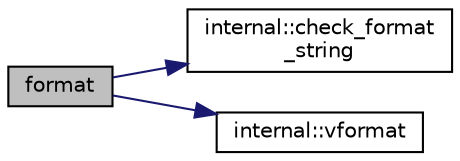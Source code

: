 digraph "format"
{
  edge [fontname="Helvetica",fontsize="10",labelfontname="Helvetica",labelfontsize="10"];
  node [fontname="Helvetica",fontsize="10",shape=record];
  rankdir="LR";
  Node1 [label="format",height=0.2,width=0.4,color="black", fillcolor="grey75", style="filled" fontcolor="black"];
  Node1 -> Node2 [color="midnightblue",fontsize="10",style="solid",fontname="Helvetica"];
  Node2 [label="internal::check_format\l_string",height=0.2,width=0.4,color="black", fillcolor="white", style="filled",URL="$namespaceinternal.html#a14d62818b14fe8556fdb1718e12fd1ab"];
  Node1 -> Node3 [color="midnightblue",fontsize="10",style="solid",fontname="Helvetica"];
  Node3 [label="internal::vformat",height=0.2,width=0.4,color="black", fillcolor="white", style="filled",URL="$namespaceinternal.html#a0cd9d7121c5e776b245d9ae9bd3085b4"];
}
